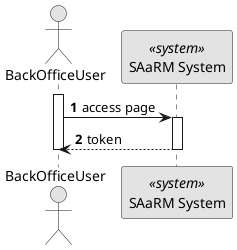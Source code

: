 @startuml 5.1.6
skinparam monochrome true
skinparam packageStyle rectangle
skinparam shadowing false

autonumber

actor "BackOfficeUser" as AD
participant "SAaRM System" as SYS <<system>>



activate AD

AD -> SYS: access page

activate SYS

SYS --> AD: token


deactivate SYS

deactivate AD



@enduml